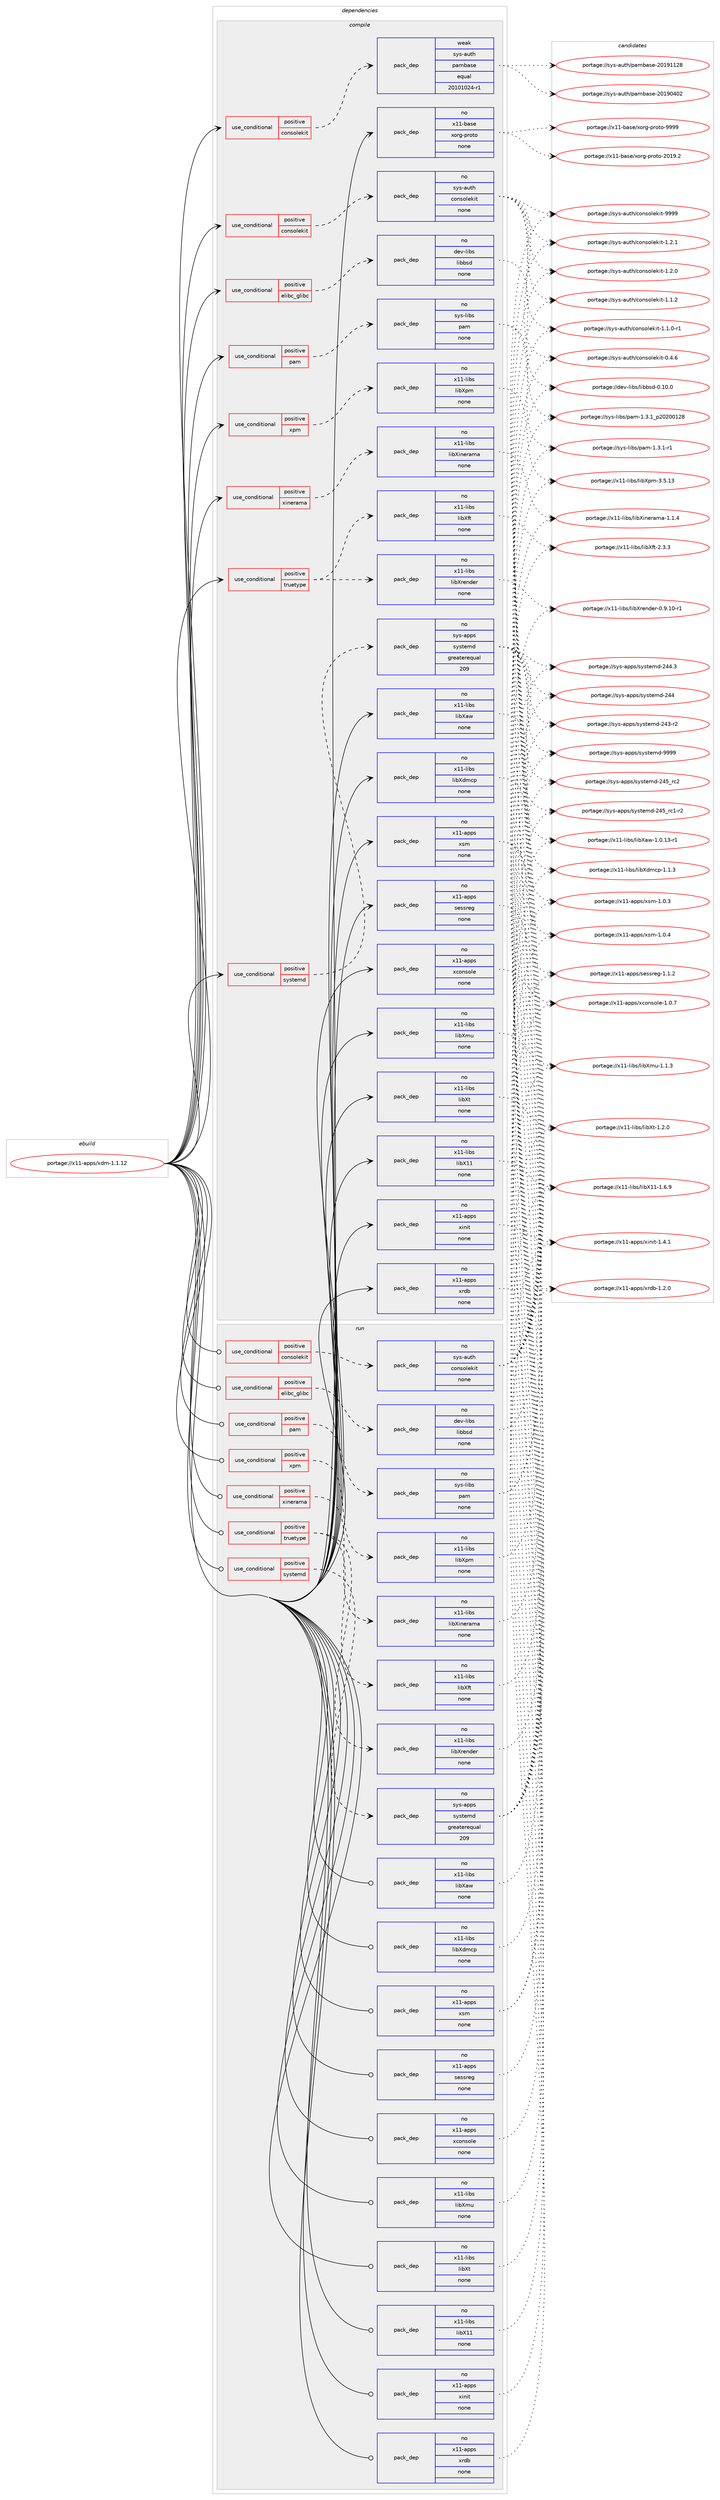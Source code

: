 digraph prolog {

# *************
# Graph options
# *************

newrank=true;
concentrate=true;
compound=true;
graph [rankdir=LR,fontname=Helvetica,fontsize=10,ranksep=1.5];#, ranksep=2.5, nodesep=0.2];
edge  [arrowhead=vee];
node  [fontname=Helvetica,fontsize=10];

# **********
# The ebuild
# **********

subgraph cluster_leftcol {
color=gray;
rank=same;
label=<<i>ebuild</i>>;
id [label="portage://x11-apps/xdm-1.1.12", color=red, width=4, href="../x11-apps/xdm-1.1.12.svg"];
}

# ****************
# The dependencies
# ****************

subgraph cluster_midcol {
color=gray;
label=<<i>dependencies</i>>;
subgraph cluster_compile {
fillcolor="#eeeeee";
style=filled;
label=<<i>compile</i>>;
subgraph cond1798 {
dependency14920 [label=<<TABLE BORDER="0" CELLBORDER="1" CELLSPACING="0" CELLPADDING="4"><TR><TD ROWSPAN="3" CELLPADDING="10">use_conditional</TD></TR><TR><TD>positive</TD></TR><TR><TD>consolekit</TD></TR></TABLE>>, shape=none, color=red];
subgraph pack12860 {
dependency14921 [label=<<TABLE BORDER="0" CELLBORDER="1" CELLSPACING="0" CELLPADDING="4" WIDTH="220"><TR><TD ROWSPAN="6" CELLPADDING="30">pack_dep</TD></TR><TR><TD WIDTH="110">no</TD></TR><TR><TD>sys-auth</TD></TR><TR><TD>consolekit</TD></TR><TR><TD>none</TD></TR><TR><TD></TD></TR></TABLE>>, shape=none, color=blue];
}
dependency14920:e -> dependency14921:w [weight=20,style="dashed",arrowhead="vee"];
}
id:e -> dependency14920:w [weight=20,style="solid",arrowhead="vee"];
subgraph cond1799 {
dependency14922 [label=<<TABLE BORDER="0" CELLBORDER="1" CELLSPACING="0" CELLPADDING="4"><TR><TD ROWSPAN="3" CELLPADDING="10">use_conditional</TD></TR><TR><TD>positive</TD></TR><TR><TD>consolekit</TD></TR></TABLE>>, shape=none, color=red];
subgraph pack12861 {
dependency14923 [label=<<TABLE BORDER="0" CELLBORDER="1" CELLSPACING="0" CELLPADDING="4" WIDTH="220"><TR><TD ROWSPAN="6" CELLPADDING="30">pack_dep</TD></TR><TR><TD WIDTH="110">weak</TD></TR><TR><TD>sys-auth</TD></TR><TR><TD>pambase</TD></TR><TR><TD>equal</TD></TR><TR><TD>20101024-r1</TD></TR></TABLE>>, shape=none, color=blue];
}
dependency14922:e -> dependency14923:w [weight=20,style="dashed",arrowhead="vee"];
}
id:e -> dependency14922:w [weight=20,style="solid",arrowhead="vee"];
subgraph cond1800 {
dependency14924 [label=<<TABLE BORDER="0" CELLBORDER="1" CELLSPACING="0" CELLPADDING="4"><TR><TD ROWSPAN="3" CELLPADDING="10">use_conditional</TD></TR><TR><TD>positive</TD></TR><TR><TD>elibc_glibc</TD></TR></TABLE>>, shape=none, color=red];
subgraph pack12862 {
dependency14925 [label=<<TABLE BORDER="0" CELLBORDER="1" CELLSPACING="0" CELLPADDING="4" WIDTH="220"><TR><TD ROWSPAN="6" CELLPADDING="30">pack_dep</TD></TR><TR><TD WIDTH="110">no</TD></TR><TR><TD>dev-libs</TD></TR><TR><TD>libbsd</TD></TR><TR><TD>none</TD></TR><TR><TD></TD></TR></TABLE>>, shape=none, color=blue];
}
dependency14924:e -> dependency14925:w [weight=20,style="dashed",arrowhead="vee"];
}
id:e -> dependency14924:w [weight=20,style="solid",arrowhead="vee"];
subgraph cond1801 {
dependency14926 [label=<<TABLE BORDER="0" CELLBORDER="1" CELLSPACING="0" CELLPADDING="4"><TR><TD ROWSPAN="3" CELLPADDING="10">use_conditional</TD></TR><TR><TD>positive</TD></TR><TR><TD>pam</TD></TR></TABLE>>, shape=none, color=red];
subgraph pack12863 {
dependency14927 [label=<<TABLE BORDER="0" CELLBORDER="1" CELLSPACING="0" CELLPADDING="4" WIDTH="220"><TR><TD ROWSPAN="6" CELLPADDING="30">pack_dep</TD></TR><TR><TD WIDTH="110">no</TD></TR><TR><TD>sys-libs</TD></TR><TR><TD>pam</TD></TR><TR><TD>none</TD></TR><TR><TD></TD></TR></TABLE>>, shape=none, color=blue];
}
dependency14926:e -> dependency14927:w [weight=20,style="dashed",arrowhead="vee"];
}
id:e -> dependency14926:w [weight=20,style="solid",arrowhead="vee"];
subgraph cond1802 {
dependency14928 [label=<<TABLE BORDER="0" CELLBORDER="1" CELLSPACING="0" CELLPADDING="4"><TR><TD ROWSPAN="3" CELLPADDING="10">use_conditional</TD></TR><TR><TD>positive</TD></TR><TR><TD>systemd</TD></TR></TABLE>>, shape=none, color=red];
subgraph pack12864 {
dependency14929 [label=<<TABLE BORDER="0" CELLBORDER="1" CELLSPACING="0" CELLPADDING="4" WIDTH="220"><TR><TD ROWSPAN="6" CELLPADDING="30">pack_dep</TD></TR><TR><TD WIDTH="110">no</TD></TR><TR><TD>sys-apps</TD></TR><TR><TD>systemd</TD></TR><TR><TD>greaterequal</TD></TR><TR><TD>209</TD></TR></TABLE>>, shape=none, color=blue];
}
dependency14928:e -> dependency14929:w [weight=20,style="dashed",arrowhead="vee"];
}
id:e -> dependency14928:w [weight=20,style="solid",arrowhead="vee"];
subgraph cond1803 {
dependency14930 [label=<<TABLE BORDER="0" CELLBORDER="1" CELLSPACING="0" CELLPADDING="4"><TR><TD ROWSPAN="3" CELLPADDING="10">use_conditional</TD></TR><TR><TD>positive</TD></TR><TR><TD>truetype</TD></TR></TABLE>>, shape=none, color=red];
subgraph pack12865 {
dependency14931 [label=<<TABLE BORDER="0" CELLBORDER="1" CELLSPACING="0" CELLPADDING="4" WIDTH="220"><TR><TD ROWSPAN="6" CELLPADDING="30">pack_dep</TD></TR><TR><TD WIDTH="110">no</TD></TR><TR><TD>x11-libs</TD></TR><TR><TD>libXrender</TD></TR><TR><TD>none</TD></TR><TR><TD></TD></TR></TABLE>>, shape=none, color=blue];
}
dependency14930:e -> dependency14931:w [weight=20,style="dashed",arrowhead="vee"];
subgraph pack12866 {
dependency14932 [label=<<TABLE BORDER="0" CELLBORDER="1" CELLSPACING="0" CELLPADDING="4" WIDTH="220"><TR><TD ROWSPAN="6" CELLPADDING="30">pack_dep</TD></TR><TR><TD WIDTH="110">no</TD></TR><TR><TD>x11-libs</TD></TR><TR><TD>libXft</TD></TR><TR><TD>none</TD></TR><TR><TD></TD></TR></TABLE>>, shape=none, color=blue];
}
dependency14930:e -> dependency14932:w [weight=20,style="dashed",arrowhead="vee"];
}
id:e -> dependency14930:w [weight=20,style="solid",arrowhead="vee"];
subgraph cond1804 {
dependency14933 [label=<<TABLE BORDER="0" CELLBORDER="1" CELLSPACING="0" CELLPADDING="4"><TR><TD ROWSPAN="3" CELLPADDING="10">use_conditional</TD></TR><TR><TD>positive</TD></TR><TR><TD>xinerama</TD></TR></TABLE>>, shape=none, color=red];
subgraph pack12867 {
dependency14934 [label=<<TABLE BORDER="0" CELLBORDER="1" CELLSPACING="0" CELLPADDING="4" WIDTH="220"><TR><TD ROWSPAN="6" CELLPADDING="30">pack_dep</TD></TR><TR><TD WIDTH="110">no</TD></TR><TR><TD>x11-libs</TD></TR><TR><TD>libXinerama</TD></TR><TR><TD>none</TD></TR><TR><TD></TD></TR></TABLE>>, shape=none, color=blue];
}
dependency14933:e -> dependency14934:w [weight=20,style="dashed",arrowhead="vee"];
}
id:e -> dependency14933:w [weight=20,style="solid",arrowhead="vee"];
subgraph cond1805 {
dependency14935 [label=<<TABLE BORDER="0" CELLBORDER="1" CELLSPACING="0" CELLPADDING="4"><TR><TD ROWSPAN="3" CELLPADDING="10">use_conditional</TD></TR><TR><TD>positive</TD></TR><TR><TD>xpm</TD></TR></TABLE>>, shape=none, color=red];
subgraph pack12868 {
dependency14936 [label=<<TABLE BORDER="0" CELLBORDER="1" CELLSPACING="0" CELLPADDING="4" WIDTH="220"><TR><TD ROWSPAN="6" CELLPADDING="30">pack_dep</TD></TR><TR><TD WIDTH="110">no</TD></TR><TR><TD>x11-libs</TD></TR><TR><TD>libXpm</TD></TR><TR><TD>none</TD></TR><TR><TD></TD></TR></TABLE>>, shape=none, color=blue];
}
dependency14935:e -> dependency14936:w [weight=20,style="dashed",arrowhead="vee"];
}
id:e -> dependency14935:w [weight=20,style="solid",arrowhead="vee"];
subgraph pack12869 {
dependency14937 [label=<<TABLE BORDER="0" CELLBORDER="1" CELLSPACING="0" CELLPADDING="4" WIDTH="220"><TR><TD ROWSPAN="6" CELLPADDING="30">pack_dep</TD></TR><TR><TD WIDTH="110">no</TD></TR><TR><TD>x11-apps</TD></TR><TR><TD>sessreg</TD></TR><TR><TD>none</TD></TR><TR><TD></TD></TR></TABLE>>, shape=none, color=blue];
}
id:e -> dependency14937:w [weight=20,style="solid",arrowhead="vee"];
subgraph pack12870 {
dependency14938 [label=<<TABLE BORDER="0" CELLBORDER="1" CELLSPACING="0" CELLPADDING="4" WIDTH="220"><TR><TD ROWSPAN="6" CELLPADDING="30">pack_dep</TD></TR><TR><TD WIDTH="110">no</TD></TR><TR><TD>x11-apps</TD></TR><TR><TD>xconsole</TD></TR><TR><TD>none</TD></TR><TR><TD></TD></TR></TABLE>>, shape=none, color=blue];
}
id:e -> dependency14938:w [weight=20,style="solid",arrowhead="vee"];
subgraph pack12871 {
dependency14939 [label=<<TABLE BORDER="0" CELLBORDER="1" CELLSPACING="0" CELLPADDING="4" WIDTH="220"><TR><TD ROWSPAN="6" CELLPADDING="30">pack_dep</TD></TR><TR><TD WIDTH="110">no</TD></TR><TR><TD>x11-apps</TD></TR><TR><TD>xinit</TD></TR><TR><TD>none</TD></TR><TR><TD></TD></TR></TABLE>>, shape=none, color=blue];
}
id:e -> dependency14939:w [weight=20,style="solid",arrowhead="vee"];
subgraph pack12872 {
dependency14940 [label=<<TABLE BORDER="0" CELLBORDER="1" CELLSPACING="0" CELLPADDING="4" WIDTH="220"><TR><TD ROWSPAN="6" CELLPADDING="30">pack_dep</TD></TR><TR><TD WIDTH="110">no</TD></TR><TR><TD>x11-apps</TD></TR><TR><TD>xrdb</TD></TR><TR><TD>none</TD></TR><TR><TD></TD></TR></TABLE>>, shape=none, color=blue];
}
id:e -> dependency14940:w [weight=20,style="solid",arrowhead="vee"];
subgraph pack12873 {
dependency14941 [label=<<TABLE BORDER="0" CELLBORDER="1" CELLSPACING="0" CELLPADDING="4" WIDTH="220"><TR><TD ROWSPAN="6" CELLPADDING="30">pack_dep</TD></TR><TR><TD WIDTH="110">no</TD></TR><TR><TD>x11-apps</TD></TR><TR><TD>xsm</TD></TR><TR><TD>none</TD></TR><TR><TD></TD></TR></TABLE>>, shape=none, color=blue];
}
id:e -> dependency14941:w [weight=20,style="solid",arrowhead="vee"];
subgraph pack12874 {
dependency14942 [label=<<TABLE BORDER="0" CELLBORDER="1" CELLSPACING="0" CELLPADDING="4" WIDTH="220"><TR><TD ROWSPAN="6" CELLPADDING="30">pack_dep</TD></TR><TR><TD WIDTH="110">no</TD></TR><TR><TD>x11-base</TD></TR><TR><TD>xorg-proto</TD></TR><TR><TD>none</TD></TR><TR><TD></TD></TR></TABLE>>, shape=none, color=blue];
}
id:e -> dependency14942:w [weight=20,style="solid",arrowhead="vee"];
subgraph pack12875 {
dependency14943 [label=<<TABLE BORDER="0" CELLBORDER="1" CELLSPACING="0" CELLPADDING="4" WIDTH="220"><TR><TD ROWSPAN="6" CELLPADDING="30">pack_dep</TD></TR><TR><TD WIDTH="110">no</TD></TR><TR><TD>x11-libs</TD></TR><TR><TD>libX11</TD></TR><TR><TD>none</TD></TR><TR><TD></TD></TR></TABLE>>, shape=none, color=blue];
}
id:e -> dependency14943:w [weight=20,style="solid",arrowhead="vee"];
subgraph pack12876 {
dependency14944 [label=<<TABLE BORDER="0" CELLBORDER="1" CELLSPACING="0" CELLPADDING="4" WIDTH="220"><TR><TD ROWSPAN="6" CELLPADDING="30">pack_dep</TD></TR><TR><TD WIDTH="110">no</TD></TR><TR><TD>x11-libs</TD></TR><TR><TD>libXaw</TD></TR><TR><TD>none</TD></TR><TR><TD></TD></TR></TABLE>>, shape=none, color=blue];
}
id:e -> dependency14944:w [weight=20,style="solid",arrowhead="vee"];
subgraph pack12877 {
dependency14945 [label=<<TABLE BORDER="0" CELLBORDER="1" CELLSPACING="0" CELLPADDING="4" WIDTH="220"><TR><TD ROWSPAN="6" CELLPADDING="30">pack_dep</TD></TR><TR><TD WIDTH="110">no</TD></TR><TR><TD>x11-libs</TD></TR><TR><TD>libXdmcp</TD></TR><TR><TD>none</TD></TR><TR><TD></TD></TR></TABLE>>, shape=none, color=blue];
}
id:e -> dependency14945:w [weight=20,style="solid",arrowhead="vee"];
subgraph pack12878 {
dependency14946 [label=<<TABLE BORDER="0" CELLBORDER="1" CELLSPACING="0" CELLPADDING="4" WIDTH="220"><TR><TD ROWSPAN="6" CELLPADDING="30">pack_dep</TD></TR><TR><TD WIDTH="110">no</TD></TR><TR><TD>x11-libs</TD></TR><TR><TD>libXmu</TD></TR><TR><TD>none</TD></TR><TR><TD></TD></TR></TABLE>>, shape=none, color=blue];
}
id:e -> dependency14946:w [weight=20,style="solid",arrowhead="vee"];
subgraph pack12879 {
dependency14947 [label=<<TABLE BORDER="0" CELLBORDER="1" CELLSPACING="0" CELLPADDING="4" WIDTH="220"><TR><TD ROWSPAN="6" CELLPADDING="30">pack_dep</TD></TR><TR><TD WIDTH="110">no</TD></TR><TR><TD>x11-libs</TD></TR><TR><TD>libXt</TD></TR><TR><TD>none</TD></TR><TR><TD></TD></TR></TABLE>>, shape=none, color=blue];
}
id:e -> dependency14947:w [weight=20,style="solid",arrowhead="vee"];
}
subgraph cluster_compileandrun {
fillcolor="#eeeeee";
style=filled;
label=<<i>compile and run</i>>;
}
subgraph cluster_run {
fillcolor="#eeeeee";
style=filled;
label=<<i>run</i>>;
subgraph cond1806 {
dependency14948 [label=<<TABLE BORDER="0" CELLBORDER="1" CELLSPACING="0" CELLPADDING="4"><TR><TD ROWSPAN="3" CELLPADDING="10">use_conditional</TD></TR><TR><TD>positive</TD></TR><TR><TD>consolekit</TD></TR></TABLE>>, shape=none, color=red];
subgraph pack12880 {
dependency14949 [label=<<TABLE BORDER="0" CELLBORDER="1" CELLSPACING="0" CELLPADDING="4" WIDTH="220"><TR><TD ROWSPAN="6" CELLPADDING="30">pack_dep</TD></TR><TR><TD WIDTH="110">no</TD></TR><TR><TD>sys-auth</TD></TR><TR><TD>consolekit</TD></TR><TR><TD>none</TD></TR><TR><TD></TD></TR></TABLE>>, shape=none, color=blue];
}
dependency14948:e -> dependency14949:w [weight=20,style="dashed",arrowhead="vee"];
}
id:e -> dependency14948:w [weight=20,style="solid",arrowhead="odot"];
subgraph cond1807 {
dependency14950 [label=<<TABLE BORDER="0" CELLBORDER="1" CELLSPACING="0" CELLPADDING="4"><TR><TD ROWSPAN="3" CELLPADDING="10">use_conditional</TD></TR><TR><TD>positive</TD></TR><TR><TD>elibc_glibc</TD></TR></TABLE>>, shape=none, color=red];
subgraph pack12881 {
dependency14951 [label=<<TABLE BORDER="0" CELLBORDER="1" CELLSPACING="0" CELLPADDING="4" WIDTH="220"><TR><TD ROWSPAN="6" CELLPADDING="30">pack_dep</TD></TR><TR><TD WIDTH="110">no</TD></TR><TR><TD>dev-libs</TD></TR><TR><TD>libbsd</TD></TR><TR><TD>none</TD></TR><TR><TD></TD></TR></TABLE>>, shape=none, color=blue];
}
dependency14950:e -> dependency14951:w [weight=20,style="dashed",arrowhead="vee"];
}
id:e -> dependency14950:w [weight=20,style="solid",arrowhead="odot"];
subgraph cond1808 {
dependency14952 [label=<<TABLE BORDER="0" CELLBORDER="1" CELLSPACING="0" CELLPADDING="4"><TR><TD ROWSPAN="3" CELLPADDING="10">use_conditional</TD></TR><TR><TD>positive</TD></TR><TR><TD>pam</TD></TR></TABLE>>, shape=none, color=red];
subgraph pack12882 {
dependency14953 [label=<<TABLE BORDER="0" CELLBORDER="1" CELLSPACING="0" CELLPADDING="4" WIDTH="220"><TR><TD ROWSPAN="6" CELLPADDING="30">pack_dep</TD></TR><TR><TD WIDTH="110">no</TD></TR><TR><TD>sys-libs</TD></TR><TR><TD>pam</TD></TR><TR><TD>none</TD></TR><TR><TD></TD></TR></TABLE>>, shape=none, color=blue];
}
dependency14952:e -> dependency14953:w [weight=20,style="dashed",arrowhead="vee"];
}
id:e -> dependency14952:w [weight=20,style="solid",arrowhead="odot"];
subgraph cond1809 {
dependency14954 [label=<<TABLE BORDER="0" CELLBORDER="1" CELLSPACING="0" CELLPADDING="4"><TR><TD ROWSPAN="3" CELLPADDING="10">use_conditional</TD></TR><TR><TD>positive</TD></TR><TR><TD>systemd</TD></TR></TABLE>>, shape=none, color=red];
subgraph pack12883 {
dependency14955 [label=<<TABLE BORDER="0" CELLBORDER="1" CELLSPACING="0" CELLPADDING="4" WIDTH="220"><TR><TD ROWSPAN="6" CELLPADDING="30">pack_dep</TD></TR><TR><TD WIDTH="110">no</TD></TR><TR><TD>sys-apps</TD></TR><TR><TD>systemd</TD></TR><TR><TD>greaterequal</TD></TR><TR><TD>209</TD></TR></TABLE>>, shape=none, color=blue];
}
dependency14954:e -> dependency14955:w [weight=20,style="dashed",arrowhead="vee"];
}
id:e -> dependency14954:w [weight=20,style="solid",arrowhead="odot"];
subgraph cond1810 {
dependency14956 [label=<<TABLE BORDER="0" CELLBORDER="1" CELLSPACING="0" CELLPADDING="4"><TR><TD ROWSPAN="3" CELLPADDING="10">use_conditional</TD></TR><TR><TD>positive</TD></TR><TR><TD>truetype</TD></TR></TABLE>>, shape=none, color=red];
subgraph pack12884 {
dependency14957 [label=<<TABLE BORDER="0" CELLBORDER="1" CELLSPACING="0" CELLPADDING="4" WIDTH="220"><TR><TD ROWSPAN="6" CELLPADDING="30">pack_dep</TD></TR><TR><TD WIDTH="110">no</TD></TR><TR><TD>x11-libs</TD></TR><TR><TD>libXrender</TD></TR><TR><TD>none</TD></TR><TR><TD></TD></TR></TABLE>>, shape=none, color=blue];
}
dependency14956:e -> dependency14957:w [weight=20,style="dashed",arrowhead="vee"];
subgraph pack12885 {
dependency14958 [label=<<TABLE BORDER="0" CELLBORDER="1" CELLSPACING="0" CELLPADDING="4" WIDTH="220"><TR><TD ROWSPAN="6" CELLPADDING="30">pack_dep</TD></TR><TR><TD WIDTH="110">no</TD></TR><TR><TD>x11-libs</TD></TR><TR><TD>libXft</TD></TR><TR><TD>none</TD></TR><TR><TD></TD></TR></TABLE>>, shape=none, color=blue];
}
dependency14956:e -> dependency14958:w [weight=20,style="dashed",arrowhead="vee"];
}
id:e -> dependency14956:w [weight=20,style="solid",arrowhead="odot"];
subgraph cond1811 {
dependency14959 [label=<<TABLE BORDER="0" CELLBORDER="1" CELLSPACING="0" CELLPADDING="4"><TR><TD ROWSPAN="3" CELLPADDING="10">use_conditional</TD></TR><TR><TD>positive</TD></TR><TR><TD>xinerama</TD></TR></TABLE>>, shape=none, color=red];
subgraph pack12886 {
dependency14960 [label=<<TABLE BORDER="0" CELLBORDER="1" CELLSPACING="0" CELLPADDING="4" WIDTH="220"><TR><TD ROWSPAN="6" CELLPADDING="30">pack_dep</TD></TR><TR><TD WIDTH="110">no</TD></TR><TR><TD>x11-libs</TD></TR><TR><TD>libXinerama</TD></TR><TR><TD>none</TD></TR><TR><TD></TD></TR></TABLE>>, shape=none, color=blue];
}
dependency14959:e -> dependency14960:w [weight=20,style="dashed",arrowhead="vee"];
}
id:e -> dependency14959:w [weight=20,style="solid",arrowhead="odot"];
subgraph cond1812 {
dependency14961 [label=<<TABLE BORDER="0" CELLBORDER="1" CELLSPACING="0" CELLPADDING="4"><TR><TD ROWSPAN="3" CELLPADDING="10">use_conditional</TD></TR><TR><TD>positive</TD></TR><TR><TD>xpm</TD></TR></TABLE>>, shape=none, color=red];
subgraph pack12887 {
dependency14962 [label=<<TABLE BORDER="0" CELLBORDER="1" CELLSPACING="0" CELLPADDING="4" WIDTH="220"><TR><TD ROWSPAN="6" CELLPADDING="30">pack_dep</TD></TR><TR><TD WIDTH="110">no</TD></TR><TR><TD>x11-libs</TD></TR><TR><TD>libXpm</TD></TR><TR><TD>none</TD></TR><TR><TD></TD></TR></TABLE>>, shape=none, color=blue];
}
dependency14961:e -> dependency14962:w [weight=20,style="dashed",arrowhead="vee"];
}
id:e -> dependency14961:w [weight=20,style="solid",arrowhead="odot"];
subgraph pack12888 {
dependency14963 [label=<<TABLE BORDER="0" CELLBORDER="1" CELLSPACING="0" CELLPADDING="4" WIDTH="220"><TR><TD ROWSPAN="6" CELLPADDING="30">pack_dep</TD></TR><TR><TD WIDTH="110">no</TD></TR><TR><TD>x11-apps</TD></TR><TR><TD>sessreg</TD></TR><TR><TD>none</TD></TR><TR><TD></TD></TR></TABLE>>, shape=none, color=blue];
}
id:e -> dependency14963:w [weight=20,style="solid",arrowhead="odot"];
subgraph pack12889 {
dependency14964 [label=<<TABLE BORDER="0" CELLBORDER="1" CELLSPACING="0" CELLPADDING="4" WIDTH="220"><TR><TD ROWSPAN="6" CELLPADDING="30">pack_dep</TD></TR><TR><TD WIDTH="110">no</TD></TR><TR><TD>x11-apps</TD></TR><TR><TD>xconsole</TD></TR><TR><TD>none</TD></TR><TR><TD></TD></TR></TABLE>>, shape=none, color=blue];
}
id:e -> dependency14964:w [weight=20,style="solid",arrowhead="odot"];
subgraph pack12890 {
dependency14965 [label=<<TABLE BORDER="0" CELLBORDER="1" CELLSPACING="0" CELLPADDING="4" WIDTH="220"><TR><TD ROWSPAN="6" CELLPADDING="30">pack_dep</TD></TR><TR><TD WIDTH="110">no</TD></TR><TR><TD>x11-apps</TD></TR><TR><TD>xinit</TD></TR><TR><TD>none</TD></TR><TR><TD></TD></TR></TABLE>>, shape=none, color=blue];
}
id:e -> dependency14965:w [weight=20,style="solid",arrowhead="odot"];
subgraph pack12891 {
dependency14966 [label=<<TABLE BORDER="0" CELLBORDER="1" CELLSPACING="0" CELLPADDING="4" WIDTH="220"><TR><TD ROWSPAN="6" CELLPADDING="30">pack_dep</TD></TR><TR><TD WIDTH="110">no</TD></TR><TR><TD>x11-apps</TD></TR><TR><TD>xrdb</TD></TR><TR><TD>none</TD></TR><TR><TD></TD></TR></TABLE>>, shape=none, color=blue];
}
id:e -> dependency14966:w [weight=20,style="solid",arrowhead="odot"];
subgraph pack12892 {
dependency14967 [label=<<TABLE BORDER="0" CELLBORDER="1" CELLSPACING="0" CELLPADDING="4" WIDTH="220"><TR><TD ROWSPAN="6" CELLPADDING="30">pack_dep</TD></TR><TR><TD WIDTH="110">no</TD></TR><TR><TD>x11-apps</TD></TR><TR><TD>xsm</TD></TR><TR><TD>none</TD></TR><TR><TD></TD></TR></TABLE>>, shape=none, color=blue];
}
id:e -> dependency14967:w [weight=20,style="solid",arrowhead="odot"];
subgraph pack12893 {
dependency14968 [label=<<TABLE BORDER="0" CELLBORDER="1" CELLSPACING="0" CELLPADDING="4" WIDTH="220"><TR><TD ROWSPAN="6" CELLPADDING="30">pack_dep</TD></TR><TR><TD WIDTH="110">no</TD></TR><TR><TD>x11-libs</TD></TR><TR><TD>libX11</TD></TR><TR><TD>none</TD></TR><TR><TD></TD></TR></TABLE>>, shape=none, color=blue];
}
id:e -> dependency14968:w [weight=20,style="solid",arrowhead="odot"];
subgraph pack12894 {
dependency14969 [label=<<TABLE BORDER="0" CELLBORDER="1" CELLSPACING="0" CELLPADDING="4" WIDTH="220"><TR><TD ROWSPAN="6" CELLPADDING="30">pack_dep</TD></TR><TR><TD WIDTH="110">no</TD></TR><TR><TD>x11-libs</TD></TR><TR><TD>libXaw</TD></TR><TR><TD>none</TD></TR><TR><TD></TD></TR></TABLE>>, shape=none, color=blue];
}
id:e -> dependency14969:w [weight=20,style="solid",arrowhead="odot"];
subgraph pack12895 {
dependency14970 [label=<<TABLE BORDER="0" CELLBORDER="1" CELLSPACING="0" CELLPADDING="4" WIDTH="220"><TR><TD ROWSPAN="6" CELLPADDING="30">pack_dep</TD></TR><TR><TD WIDTH="110">no</TD></TR><TR><TD>x11-libs</TD></TR><TR><TD>libXdmcp</TD></TR><TR><TD>none</TD></TR><TR><TD></TD></TR></TABLE>>, shape=none, color=blue];
}
id:e -> dependency14970:w [weight=20,style="solid",arrowhead="odot"];
subgraph pack12896 {
dependency14971 [label=<<TABLE BORDER="0" CELLBORDER="1" CELLSPACING="0" CELLPADDING="4" WIDTH="220"><TR><TD ROWSPAN="6" CELLPADDING="30">pack_dep</TD></TR><TR><TD WIDTH="110">no</TD></TR><TR><TD>x11-libs</TD></TR><TR><TD>libXmu</TD></TR><TR><TD>none</TD></TR><TR><TD></TD></TR></TABLE>>, shape=none, color=blue];
}
id:e -> dependency14971:w [weight=20,style="solid",arrowhead="odot"];
subgraph pack12897 {
dependency14972 [label=<<TABLE BORDER="0" CELLBORDER="1" CELLSPACING="0" CELLPADDING="4" WIDTH="220"><TR><TD ROWSPAN="6" CELLPADDING="30">pack_dep</TD></TR><TR><TD WIDTH="110">no</TD></TR><TR><TD>x11-libs</TD></TR><TR><TD>libXt</TD></TR><TR><TD>none</TD></TR><TR><TD></TD></TR></TABLE>>, shape=none, color=blue];
}
id:e -> dependency14972:w [weight=20,style="solid",arrowhead="odot"];
}
}

# **************
# The candidates
# **************

subgraph cluster_choices {
rank=same;
color=gray;
label=<<i>candidates</i>>;

subgraph choice12860 {
color=black;
nodesep=1;
choice115121115459711711610447991111101151111081011071051164557575757 [label="portage://sys-auth/consolekit-9999", color=red, width=4,href="../sys-auth/consolekit-9999.svg"];
choice11512111545971171161044799111110115111108101107105116454946504649 [label="portage://sys-auth/consolekit-1.2.1", color=red, width=4,href="../sys-auth/consolekit-1.2.1.svg"];
choice11512111545971171161044799111110115111108101107105116454946504648 [label="portage://sys-auth/consolekit-1.2.0", color=red, width=4,href="../sys-auth/consolekit-1.2.0.svg"];
choice11512111545971171161044799111110115111108101107105116454946494650 [label="portage://sys-auth/consolekit-1.1.2", color=red, width=4,href="../sys-auth/consolekit-1.1.2.svg"];
choice115121115459711711610447991111101151111081011071051164549464946484511449 [label="portage://sys-auth/consolekit-1.1.0-r1", color=red, width=4,href="../sys-auth/consolekit-1.1.0-r1.svg"];
choice11512111545971171161044799111110115111108101107105116454846524654 [label="portage://sys-auth/consolekit-0.4.6", color=red, width=4,href="../sys-auth/consolekit-0.4.6.svg"];
dependency14921:e -> choice115121115459711711610447991111101151111081011071051164557575757:w [style=dotted,weight="100"];
dependency14921:e -> choice11512111545971171161044799111110115111108101107105116454946504649:w [style=dotted,weight="100"];
dependency14921:e -> choice11512111545971171161044799111110115111108101107105116454946504648:w [style=dotted,weight="100"];
dependency14921:e -> choice11512111545971171161044799111110115111108101107105116454946494650:w [style=dotted,weight="100"];
dependency14921:e -> choice115121115459711711610447991111101151111081011071051164549464946484511449:w [style=dotted,weight="100"];
dependency14921:e -> choice11512111545971171161044799111110115111108101107105116454846524654:w [style=dotted,weight="100"];
}
subgraph choice12861 {
color=black;
nodesep=1;
choice115121115459711711610447112971099897115101455048495749495056 [label="portage://sys-auth/pambase-20191128", color=red, width=4,href="../sys-auth/pambase-20191128.svg"];
choice115121115459711711610447112971099897115101455048495748524850 [label="portage://sys-auth/pambase-20190402", color=red, width=4,href="../sys-auth/pambase-20190402.svg"];
dependency14923:e -> choice115121115459711711610447112971099897115101455048495749495056:w [style=dotted,weight="100"];
dependency14923:e -> choice115121115459711711610447112971099897115101455048495748524850:w [style=dotted,weight="100"];
}
subgraph choice12862 {
color=black;
nodesep=1;
choice100101118451081059811547108105989811510045484649484648 [label="portage://dev-libs/libbsd-0.10.0", color=red, width=4,href="../dev-libs/libbsd-0.10.0.svg"];
dependency14925:e -> choice100101118451081059811547108105989811510045484649484648:w [style=dotted,weight="100"];
}
subgraph choice12863 {
color=black;
nodesep=1;
choice11512111545108105981154711297109454946514649951125048504848495056 [label="portage://sys-libs/pam-1.3.1_p20200128", color=red, width=4,href="../sys-libs/pam-1.3.1_p20200128.svg"];
choice115121115451081059811547112971094549465146494511449 [label="portage://sys-libs/pam-1.3.1-r1", color=red, width=4,href="../sys-libs/pam-1.3.1-r1.svg"];
dependency14927:e -> choice11512111545108105981154711297109454946514649951125048504848495056:w [style=dotted,weight="100"];
dependency14927:e -> choice115121115451081059811547112971094549465146494511449:w [style=dotted,weight="100"];
}
subgraph choice12864 {
color=black;
nodesep=1;
choice1151211154597112112115471151211151161011091004557575757 [label="portage://sys-apps/systemd-9999", color=red, width=4,href="../sys-apps/systemd-9999.svg"];
choice11512111545971121121154711512111511610110910045505253951149950 [label="portage://sys-apps/systemd-245_rc2", color=red, width=4,href="../sys-apps/systemd-245_rc2.svg"];
choice115121115459711211211547115121115116101109100455052539511499494511450 [label="portage://sys-apps/systemd-245_rc1-r2", color=red, width=4,href="../sys-apps/systemd-245_rc1-r2.svg"];
choice115121115459711211211547115121115116101109100455052524651 [label="portage://sys-apps/systemd-244.3", color=red, width=4,href="../sys-apps/systemd-244.3.svg"];
choice11512111545971121121154711512111511610110910045505252 [label="portage://sys-apps/systemd-244", color=red, width=4,href="../sys-apps/systemd-244.svg"];
choice115121115459711211211547115121115116101109100455052514511450 [label="portage://sys-apps/systemd-243-r2", color=red, width=4,href="../sys-apps/systemd-243-r2.svg"];
dependency14929:e -> choice1151211154597112112115471151211151161011091004557575757:w [style=dotted,weight="100"];
dependency14929:e -> choice11512111545971121121154711512111511610110910045505253951149950:w [style=dotted,weight="100"];
dependency14929:e -> choice115121115459711211211547115121115116101109100455052539511499494511450:w [style=dotted,weight="100"];
dependency14929:e -> choice115121115459711211211547115121115116101109100455052524651:w [style=dotted,weight="100"];
dependency14929:e -> choice11512111545971121121154711512111511610110910045505252:w [style=dotted,weight="100"];
dependency14929:e -> choice115121115459711211211547115121115116101109100455052514511450:w [style=dotted,weight="100"];
}
subgraph choice12865 {
color=black;
nodesep=1;
choice12049494510810598115471081059888114101110100101114454846574649484511449 [label="portage://x11-libs/libXrender-0.9.10-r1", color=red, width=4,href="../x11-libs/libXrender-0.9.10-r1.svg"];
dependency14931:e -> choice12049494510810598115471081059888114101110100101114454846574649484511449:w [style=dotted,weight="100"];
}
subgraph choice12866 {
color=black;
nodesep=1;
choice12049494510810598115471081059888102116455046514651 [label="portage://x11-libs/libXft-2.3.3", color=red, width=4,href="../x11-libs/libXft-2.3.3.svg"];
dependency14932:e -> choice12049494510810598115471081059888102116455046514651:w [style=dotted,weight="100"];
}
subgraph choice12867 {
color=black;
nodesep=1;
choice120494945108105981154710810598881051101011149710997454946494652 [label="portage://x11-libs/libXinerama-1.1.4", color=red, width=4,href="../x11-libs/libXinerama-1.1.4.svg"];
dependency14934:e -> choice120494945108105981154710810598881051101011149710997454946494652:w [style=dotted,weight="100"];
}
subgraph choice12868 {
color=black;
nodesep=1;
choice1204949451081059811547108105988811210945514653464951 [label="portage://x11-libs/libXpm-3.5.13", color=red, width=4,href="../x11-libs/libXpm-3.5.13.svg"];
dependency14936:e -> choice1204949451081059811547108105988811210945514653464951:w [style=dotted,weight="100"];
}
subgraph choice12869 {
color=black;
nodesep=1;
choice1204949459711211211547115101115115114101103454946494650 [label="portage://x11-apps/sessreg-1.1.2", color=red, width=4,href="../x11-apps/sessreg-1.1.2.svg"];
dependency14937:e -> choice1204949459711211211547115101115115114101103454946494650:w [style=dotted,weight="100"];
}
subgraph choice12870 {
color=black;
nodesep=1;
choice120494945971121121154712099111110115111108101454946484655 [label="portage://x11-apps/xconsole-1.0.7", color=red, width=4,href="../x11-apps/xconsole-1.0.7.svg"];
dependency14938:e -> choice120494945971121121154712099111110115111108101454946484655:w [style=dotted,weight="100"];
}
subgraph choice12871 {
color=black;
nodesep=1;
choice1204949459711211211547120105110105116454946524649 [label="portage://x11-apps/xinit-1.4.1", color=red, width=4,href="../x11-apps/xinit-1.4.1.svg"];
dependency14939:e -> choice1204949459711211211547120105110105116454946524649:w [style=dotted,weight="100"];
}
subgraph choice12872 {
color=black;
nodesep=1;
choice120494945971121121154712011410098454946504648 [label="portage://x11-apps/xrdb-1.2.0", color=red, width=4,href="../x11-apps/xrdb-1.2.0.svg"];
dependency14940:e -> choice120494945971121121154712011410098454946504648:w [style=dotted,weight="100"];
}
subgraph choice12873 {
color=black;
nodesep=1;
choice1204949459711211211547120115109454946484652 [label="portage://x11-apps/xsm-1.0.4", color=red, width=4,href="../x11-apps/xsm-1.0.4.svg"];
choice1204949459711211211547120115109454946484651 [label="portage://x11-apps/xsm-1.0.3", color=red, width=4,href="../x11-apps/xsm-1.0.3.svg"];
dependency14941:e -> choice1204949459711211211547120115109454946484652:w [style=dotted,weight="100"];
dependency14941:e -> choice1204949459711211211547120115109454946484651:w [style=dotted,weight="100"];
}
subgraph choice12874 {
color=black;
nodesep=1;
choice120494945989711510147120111114103451121141111161114557575757 [label="portage://x11-base/xorg-proto-9999", color=red, width=4,href="../x11-base/xorg-proto-9999.svg"];
choice1204949459897115101471201111141034511211411111611145504849574650 [label="portage://x11-base/xorg-proto-2019.2", color=red, width=4,href="../x11-base/xorg-proto-2019.2.svg"];
dependency14942:e -> choice120494945989711510147120111114103451121141111161114557575757:w [style=dotted,weight="100"];
dependency14942:e -> choice1204949459897115101471201111141034511211411111611145504849574650:w [style=dotted,weight="100"];
}
subgraph choice12875 {
color=black;
nodesep=1;
choice120494945108105981154710810598884949454946544657 [label="portage://x11-libs/libX11-1.6.9", color=red, width=4,href="../x11-libs/libX11-1.6.9.svg"];
dependency14943:e -> choice120494945108105981154710810598884949454946544657:w [style=dotted,weight="100"];
}
subgraph choice12876 {
color=black;
nodesep=1;
choice1204949451081059811547108105988897119454946484649514511449 [label="portage://x11-libs/libXaw-1.0.13-r1", color=red, width=4,href="../x11-libs/libXaw-1.0.13-r1.svg"];
dependency14944:e -> choice1204949451081059811547108105988897119454946484649514511449:w [style=dotted,weight="100"];
}
subgraph choice12877 {
color=black;
nodesep=1;
choice1204949451081059811547108105988810010999112454946494651 [label="portage://x11-libs/libXdmcp-1.1.3", color=red, width=4,href="../x11-libs/libXdmcp-1.1.3.svg"];
dependency14945:e -> choice1204949451081059811547108105988810010999112454946494651:w [style=dotted,weight="100"];
}
subgraph choice12878 {
color=black;
nodesep=1;
choice12049494510810598115471081059888109117454946494651 [label="portage://x11-libs/libXmu-1.1.3", color=red, width=4,href="../x11-libs/libXmu-1.1.3.svg"];
dependency14946:e -> choice12049494510810598115471081059888109117454946494651:w [style=dotted,weight="100"];
}
subgraph choice12879 {
color=black;
nodesep=1;
choice12049494510810598115471081059888116454946504648 [label="portage://x11-libs/libXt-1.2.0", color=red, width=4,href="../x11-libs/libXt-1.2.0.svg"];
dependency14947:e -> choice12049494510810598115471081059888116454946504648:w [style=dotted,weight="100"];
}
subgraph choice12880 {
color=black;
nodesep=1;
choice115121115459711711610447991111101151111081011071051164557575757 [label="portage://sys-auth/consolekit-9999", color=red, width=4,href="../sys-auth/consolekit-9999.svg"];
choice11512111545971171161044799111110115111108101107105116454946504649 [label="portage://sys-auth/consolekit-1.2.1", color=red, width=4,href="../sys-auth/consolekit-1.2.1.svg"];
choice11512111545971171161044799111110115111108101107105116454946504648 [label="portage://sys-auth/consolekit-1.2.0", color=red, width=4,href="../sys-auth/consolekit-1.2.0.svg"];
choice11512111545971171161044799111110115111108101107105116454946494650 [label="portage://sys-auth/consolekit-1.1.2", color=red, width=4,href="../sys-auth/consolekit-1.1.2.svg"];
choice115121115459711711610447991111101151111081011071051164549464946484511449 [label="portage://sys-auth/consolekit-1.1.0-r1", color=red, width=4,href="../sys-auth/consolekit-1.1.0-r1.svg"];
choice11512111545971171161044799111110115111108101107105116454846524654 [label="portage://sys-auth/consolekit-0.4.6", color=red, width=4,href="../sys-auth/consolekit-0.4.6.svg"];
dependency14949:e -> choice115121115459711711610447991111101151111081011071051164557575757:w [style=dotted,weight="100"];
dependency14949:e -> choice11512111545971171161044799111110115111108101107105116454946504649:w [style=dotted,weight="100"];
dependency14949:e -> choice11512111545971171161044799111110115111108101107105116454946504648:w [style=dotted,weight="100"];
dependency14949:e -> choice11512111545971171161044799111110115111108101107105116454946494650:w [style=dotted,weight="100"];
dependency14949:e -> choice115121115459711711610447991111101151111081011071051164549464946484511449:w [style=dotted,weight="100"];
dependency14949:e -> choice11512111545971171161044799111110115111108101107105116454846524654:w [style=dotted,weight="100"];
}
subgraph choice12881 {
color=black;
nodesep=1;
choice100101118451081059811547108105989811510045484649484648 [label="portage://dev-libs/libbsd-0.10.0", color=red, width=4,href="../dev-libs/libbsd-0.10.0.svg"];
dependency14951:e -> choice100101118451081059811547108105989811510045484649484648:w [style=dotted,weight="100"];
}
subgraph choice12882 {
color=black;
nodesep=1;
choice11512111545108105981154711297109454946514649951125048504848495056 [label="portage://sys-libs/pam-1.3.1_p20200128", color=red, width=4,href="../sys-libs/pam-1.3.1_p20200128.svg"];
choice115121115451081059811547112971094549465146494511449 [label="portage://sys-libs/pam-1.3.1-r1", color=red, width=4,href="../sys-libs/pam-1.3.1-r1.svg"];
dependency14953:e -> choice11512111545108105981154711297109454946514649951125048504848495056:w [style=dotted,weight="100"];
dependency14953:e -> choice115121115451081059811547112971094549465146494511449:w [style=dotted,weight="100"];
}
subgraph choice12883 {
color=black;
nodesep=1;
choice1151211154597112112115471151211151161011091004557575757 [label="portage://sys-apps/systemd-9999", color=red, width=4,href="../sys-apps/systemd-9999.svg"];
choice11512111545971121121154711512111511610110910045505253951149950 [label="portage://sys-apps/systemd-245_rc2", color=red, width=4,href="../sys-apps/systemd-245_rc2.svg"];
choice115121115459711211211547115121115116101109100455052539511499494511450 [label="portage://sys-apps/systemd-245_rc1-r2", color=red, width=4,href="../sys-apps/systemd-245_rc1-r2.svg"];
choice115121115459711211211547115121115116101109100455052524651 [label="portage://sys-apps/systemd-244.3", color=red, width=4,href="../sys-apps/systemd-244.3.svg"];
choice11512111545971121121154711512111511610110910045505252 [label="portage://sys-apps/systemd-244", color=red, width=4,href="../sys-apps/systemd-244.svg"];
choice115121115459711211211547115121115116101109100455052514511450 [label="portage://sys-apps/systemd-243-r2", color=red, width=4,href="../sys-apps/systemd-243-r2.svg"];
dependency14955:e -> choice1151211154597112112115471151211151161011091004557575757:w [style=dotted,weight="100"];
dependency14955:e -> choice11512111545971121121154711512111511610110910045505253951149950:w [style=dotted,weight="100"];
dependency14955:e -> choice115121115459711211211547115121115116101109100455052539511499494511450:w [style=dotted,weight="100"];
dependency14955:e -> choice115121115459711211211547115121115116101109100455052524651:w [style=dotted,weight="100"];
dependency14955:e -> choice11512111545971121121154711512111511610110910045505252:w [style=dotted,weight="100"];
dependency14955:e -> choice115121115459711211211547115121115116101109100455052514511450:w [style=dotted,weight="100"];
}
subgraph choice12884 {
color=black;
nodesep=1;
choice12049494510810598115471081059888114101110100101114454846574649484511449 [label="portage://x11-libs/libXrender-0.9.10-r1", color=red, width=4,href="../x11-libs/libXrender-0.9.10-r1.svg"];
dependency14957:e -> choice12049494510810598115471081059888114101110100101114454846574649484511449:w [style=dotted,weight="100"];
}
subgraph choice12885 {
color=black;
nodesep=1;
choice12049494510810598115471081059888102116455046514651 [label="portage://x11-libs/libXft-2.3.3", color=red, width=4,href="../x11-libs/libXft-2.3.3.svg"];
dependency14958:e -> choice12049494510810598115471081059888102116455046514651:w [style=dotted,weight="100"];
}
subgraph choice12886 {
color=black;
nodesep=1;
choice120494945108105981154710810598881051101011149710997454946494652 [label="portage://x11-libs/libXinerama-1.1.4", color=red, width=4,href="../x11-libs/libXinerama-1.1.4.svg"];
dependency14960:e -> choice120494945108105981154710810598881051101011149710997454946494652:w [style=dotted,weight="100"];
}
subgraph choice12887 {
color=black;
nodesep=1;
choice1204949451081059811547108105988811210945514653464951 [label="portage://x11-libs/libXpm-3.5.13", color=red, width=4,href="../x11-libs/libXpm-3.5.13.svg"];
dependency14962:e -> choice1204949451081059811547108105988811210945514653464951:w [style=dotted,weight="100"];
}
subgraph choice12888 {
color=black;
nodesep=1;
choice1204949459711211211547115101115115114101103454946494650 [label="portage://x11-apps/sessreg-1.1.2", color=red, width=4,href="../x11-apps/sessreg-1.1.2.svg"];
dependency14963:e -> choice1204949459711211211547115101115115114101103454946494650:w [style=dotted,weight="100"];
}
subgraph choice12889 {
color=black;
nodesep=1;
choice120494945971121121154712099111110115111108101454946484655 [label="portage://x11-apps/xconsole-1.0.7", color=red, width=4,href="../x11-apps/xconsole-1.0.7.svg"];
dependency14964:e -> choice120494945971121121154712099111110115111108101454946484655:w [style=dotted,weight="100"];
}
subgraph choice12890 {
color=black;
nodesep=1;
choice1204949459711211211547120105110105116454946524649 [label="portage://x11-apps/xinit-1.4.1", color=red, width=4,href="../x11-apps/xinit-1.4.1.svg"];
dependency14965:e -> choice1204949459711211211547120105110105116454946524649:w [style=dotted,weight="100"];
}
subgraph choice12891 {
color=black;
nodesep=1;
choice120494945971121121154712011410098454946504648 [label="portage://x11-apps/xrdb-1.2.0", color=red, width=4,href="../x11-apps/xrdb-1.2.0.svg"];
dependency14966:e -> choice120494945971121121154712011410098454946504648:w [style=dotted,weight="100"];
}
subgraph choice12892 {
color=black;
nodesep=1;
choice1204949459711211211547120115109454946484652 [label="portage://x11-apps/xsm-1.0.4", color=red, width=4,href="../x11-apps/xsm-1.0.4.svg"];
choice1204949459711211211547120115109454946484651 [label="portage://x11-apps/xsm-1.0.3", color=red, width=4,href="../x11-apps/xsm-1.0.3.svg"];
dependency14967:e -> choice1204949459711211211547120115109454946484652:w [style=dotted,weight="100"];
dependency14967:e -> choice1204949459711211211547120115109454946484651:w [style=dotted,weight="100"];
}
subgraph choice12893 {
color=black;
nodesep=1;
choice120494945108105981154710810598884949454946544657 [label="portage://x11-libs/libX11-1.6.9", color=red, width=4,href="../x11-libs/libX11-1.6.9.svg"];
dependency14968:e -> choice120494945108105981154710810598884949454946544657:w [style=dotted,weight="100"];
}
subgraph choice12894 {
color=black;
nodesep=1;
choice1204949451081059811547108105988897119454946484649514511449 [label="portage://x11-libs/libXaw-1.0.13-r1", color=red, width=4,href="../x11-libs/libXaw-1.0.13-r1.svg"];
dependency14969:e -> choice1204949451081059811547108105988897119454946484649514511449:w [style=dotted,weight="100"];
}
subgraph choice12895 {
color=black;
nodesep=1;
choice1204949451081059811547108105988810010999112454946494651 [label="portage://x11-libs/libXdmcp-1.1.3", color=red, width=4,href="../x11-libs/libXdmcp-1.1.3.svg"];
dependency14970:e -> choice1204949451081059811547108105988810010999112454946494651:w [style=dotted,weight="100"];
}
subgraph choice12896 {
color=black;
nodesep=1;
choice12049494510810598115471081059888109117454946494651 [label="portage://x11-libs/libXmu-1.1.3", color=red, width=4,href="../x11-libs/libXmu-1.1.3.svg"];
dependency14971:e -> choice12049494510810598115471081059888109117454946494651:w [style=dotted,weight="100"];
}
subgraph choice12897 {
color=black;
nodesep=1;
choice12049494510810598115471081059888116454946504648 [label="portage://x11-libs/libXt-1.2.0", color=red, width=4,href="../x11-libs/libXt-1.2.0.svg"];
dependency14972:e -> choice12049494510810598115471081059888116454946504648:w [style=dotted,weight="100"];
}
}

}
